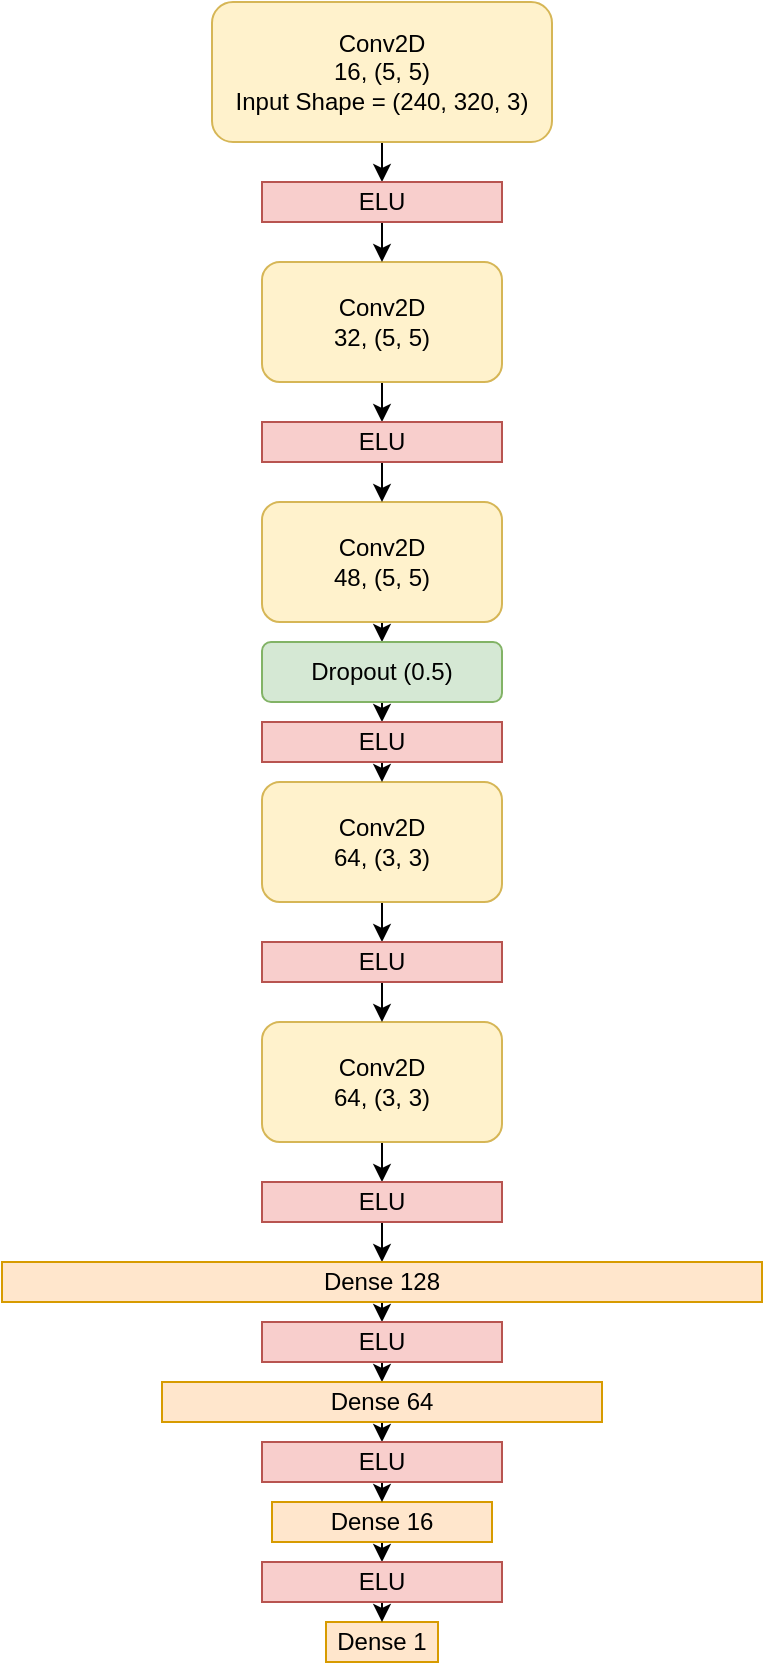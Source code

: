 <mxfile version="13.6.6" type="device"><diagram id="haF4Ufi2IfZkt_KSvMV1" name="Page-1"><mxGraphModel dx="1355" dy="752" grid="1" gridSize="10" guides="1" tooltips="1" connect="1" arrows="1" fold="1" page="1" pageScale="1" pageWidth="827" pageHeight="1169" math="0" shadow="0"><root><mxCell id="0"/><mxCell id="1" parent="0"/><mxCell id="3SGn_ORJKpMUS6czTicQ-23" style="edgeStyle=orthogonalEdgeStyle;rounded=0;orthogonalLoop=1;jettySize=auto;html=1;exitX=0.5;exitY=1;exitDx=0;exitDy=0;entryX=0.5;entryY=0;entryDx=0;entryDy=0;" edge="1" parent="1" source="3SGn_ORJKpMUS6czTicQ-1" target="3SGn_ORJKpMUS6czTicQ-22"><mxGeometry relative="1" as="geometry"/></mxCell><mxCell id="3SGn_ORJKpMUS6czTicQ-1" value="Conv2D&lt;br&gt;16, (5, 5)&lt;br&gt;Input Shape = (240, 320, 3)" style="rounded=1;whiteSpace=wrap;html=1;fillColor=#fff2cc;strokeColor=#d6b656;" vertex="1" parent="1"><mxGeometry x="335" y="20" width="170" height="70" as="geometry"/></mxCell><mxCell id="3SGn_ORJKpMUS6czTicQ-25" style="edgeStyle=orthogonalEdgeStyle;rounded=0;orthogonalLoop=1;jettySize=auto;html=1;exitX=0.5;exitY=1;exitDx=0;exitDy=0;entryX=0.5;entryY=0;entryDx=0;entryDy=0;" edge="1" parent="1" source="3SGn_ORJKpMUS6czTicQ-2" target="3SGn_ORJKpMUS6czTicQ-10"><mxGeometry relative="1" as="geometry"/></mxCell><mxCell id="3SGn_ORJKpMUS6czTicQ-2" value="&lt;span&gt;Conv2D&lt;/span&gt;&lt;br&gt;&lt;span&gt;32, (5, 5)&lt;/span&gt;" style="rounded=1;whiteSpace=wrap;html=1;fillColor=#fff2cc;strokeColor=#d6b656;" vertex="1" parent="1"><mxGeometry x="360" y="150" width="120" height="60" as="geometry"/></mxCell><mxCell id="3SGn_ORJKpMUS6czTicQ-27" style="edgeStyle=orthogonalEdgeStyle;rounded=0;orthogonalLoop=1;jettySize=auto;html=1;exitX=0.5;exitY=1;exitDx=0;exitDy=0;entryX=0.5;entryY=0;entryDx=0;entryDy=0;" edge="1" parent="1" source="3SGn_ORJKpMUS6czTicQ-4" target="3SGn_ORJKpMUS6czTicQ-6"><mxGeometry relative="1" as="geometry"/></mxCell><mxCell id="3SGn_ORJKpMUS6czTicQ-4" value="&lt;span&gt;Conv2D&lt;/span&gt;&lt;br&gt;&lt;span&gt;48, (5, 5)&lt;/span&gt;" style="rounded=1;whiteSpace=wrap;html=1;fillColor=#fff2cc;strokeColor=#d6b656;" vertex="1" parent="1"><mxGeometry x="360" y="270" width="120" height="60" as="geometry"/></mxCell><mxCell id="3SGn_ORJKpMUS6czTicQ-28" style="edgeStyle=orthogonalEdgeStyle;rounded=0;orthogonalLoop=1;jettySize=auto;html=1;exitX=0.5;exitY=1;exitDx=0;exitDy=0;entryX=0.5;entryY=0;entryDx=0;entryDy=0;" edge="1" parent="1" source="3SGn_ORJKpMUS6czTicQ-6" target="3SGn_ORJKpMUS6czTicQ-12"><mxGeometry relative="1" as="geometry"/></mxCell><mxCell id="3SGn_ORJKpMUS6czTicQ-6" value="Dropout (0.5)" style="rounded=1;whiteSpace=wrap;html=1;fillColor=#d5e8d4;strokeColor=#82b366;" vertex="1" parent="1"><mxGeometry x="360" y="340" width="120" height="30" as="geometry"/></mxCell><mxCell id="3SGn_ORJKpMUS6czTicQ-30" style="edgeStyle=orthogonalEdgeStyle;rounded=0;orthogonalLoop=1;jettySize=auto;html=1;exitX=0.5;exitY=1;exitDx=0;exitDy=0;entryX=0.5;entryY=0;entryDx=0;entryDy=0;" edge="1" parent="1" source="3SGn_ORJKpMUS6czTicQ-7" target="3SGn_ORJKpMUS6czTicQ-13"><mxGeometry relative="1" as="geometry"/></mxCell><mxCell id="3SGn_ORJKpMUS6czTicQ-7" value="&lt;span&gt;Conv2D&lt;/span&gt;&lt;br&gt;&lt;span&gt;64, (3, 3)&lt;/span&gt;" style="rounded=1;whiteSpace=wrap;html=1;fillColor=#fff2cc;strokeColor=#d6b656;" vertex="1" parent="1"><mxGeometry x="360" y="410" width="120" height="60" as="geometry"/></mxCell><mxCell id="3SGn_ORJKpMUS6czTicQ-33" style="edgeStyle=orthogonalEdgeStyle;rounded=0;orthogonalLoop=1;jettySize=auto;html=1;exitX=0.5;exitY=1;exitDx=0;exitDy=0;entryX=0.5;entryY=0;entryDx=0;entryDy=0;" edge="1" parent="1" source="3SGn_ORJKpMUS6czTicQ-8" target="3SGn_ORJKpMUS6czTicQ-14"><mxGeometry relative="1" as="geometry"/></mxCell><mxCell id="3SGn_ORJKpMUS6czTicQ-8" value="&lt;span&gt;Conv2D&lt;/span&gt;&lt;br&gt;&lt;span&gt;64, (3, 3)&lt;/span&gt;" style="rounded=1;whiteSpace=wrap;html=1;fillColor=#fff2cc;strokeColor=#d6b656;" vertex="1" parent="1"><mxGeometry x="360" y="530" width="120" height="60" as="geometry"/></mxCell><mxCell id="3SGn_ORJKpMUS6czTicQ-26" style="edgeStyle=orthogonalEdgeStyle;rounded=0;orthogonalLoop=1;jettySize=auto;html=1;exitX=0.5;exitY=1;exitDx=0;exitDy=0;entryX=0.5;entryY=0;entryDx=0;entryDy=0;" edge="1" parent="1" source="3SGn_ORJKpMUS6czTicQ-10" target="3SGn_ORJKpMUS6czTicQ-4"><mxGeometry relative="1" as="geometry"/></mxCell><mxCell id="3SGn_ORJKpMUS6czTicQ-10" value="ELU&lt;span style=&quot;color: rgba(0 , 0 , 0 , 0) ; font-family: monospace ; font-size: 0px&quot;&gt;%3CmxGraphModel%3E%3Croot%3E%3CmxCell%20id%3D%220%22%2F%3E%3CmxCell%20id%3D%221%22%20parent%3D%220%22%2F%3E%3CmxCell%20id%3D%222%22%20value%3D%22%26lt%3Bspan%26gt%3BConv2D%26lt%3B%2Fspan%26gt%3B%26lt%3Bbr%26gt%3B%26lt%3Bspan%26gt%3B64%2C%20(3%2C%203)%26lt%3B%2Fspan%26gt%3B%22%20style%3D%22rounded%3D1%3BwhiteSpace%3Dwrap%3Bhtml%3D1%3B%22%20vertex%3D%221%22%20parent%3D%221%22%3E%3CmxGeometry%20x%3D%22350%22%20y%3D%22820%22%20width%3D%22120%22%20height%3D%2260%22%20as%3D%22geometry%22%2F%3E%3C%2FmxCell%3E%3C%2Froot%3E%3C%2FmxGraphModel%3E&lt;/span&gt;" style="rounded=0;whiteSpace=wrap;html=1;fillColor=#f8cecc;strokeColor=#b85450;" vertex="1" parent="1"><mxGeometry x="360" y="230" width="120" height="20" as="geometry"/></mxCell><mxCell id="3SGn_ORJKpMUS6czTicQ-29" style="edgeStyle=orthogonalEdgeStyle;rounded=0;orthogonalLoop=1;jettySize=auto;html=1;exitX=0.5;exitY=1;exitDx=0;exitDy=0;entryX=0.5;entryY=0;entryDx=0;entryDy=0;" edge="1" parent="1" source="3SGn_ORJKpMUS6czTicQ-12" target="3SGn_ORJKpMUS6czTicQ-7"><mxGeometry relative="1" as="geometry"/></mxCell><mxCell id="3SGn_ORJKpMUS6czTicQ-12" value="ELU&lt;span style=&quot;color: rgba(0 , 0 , 0 , 0) ; font-family: monospace ; font-size: 0px&quot;&gt;%3CmxGraphModel%3E%3Croot%3E%3CmxCell%20id%3D%220%22%2F%3E%3CmxCell%20id%3D%221%22%20parent%3D%220%22%2F%3E%3CmxCell%20id%3D%222%22%20value%3D%22%26lt%3Bspan%26gt%3BConv2D%26lt%3B%2Fspan%26gt%3B%26lt%3Bbr%26gt%3B%26lt%3Bspan%26gt%3B64%2C%20(3%2C%203)%26lt%3B%2Fspan%26gt%3B%22%20style%3D%22rounded%3D1%3BwhiteSpace%3Dwrap%3Bhtml%3D1%3B%22%20vertex%3D%221%22%20parent%3D%221%22%3E%3CmxGeometry%20x%3D%22350%22%20y%3D%22820%22%20width%3D%22120%22%20height%3D%2260%22%20as%3D%22geometry%22%2F%3E%3C%2FmxCell%3E%3C%2Froot%3E%3C%2FmxGraphModel%3E&lt;/span&gt;" style="rounded=0;whiteSpace=wrap;html=1;fillColor=#f8cecc;strokeColor=#b85450;" vertex="1" parent="1"><mxGeometry x="360" y="380" width="120" height="20" as="geometry"/></mxCell><mxCell id="3SGn_ORJKpMUS6czTicQ-31" style="edgeStyle=orthogonalEdgeStyle;rounded=0;orthogonalLoop=1;jettySize=auto;html=1;exitX=0.5;exitY=1;exitDx=0;exitDy=0;entryX=0.5;entryY=0;entryDx=0;entryDy=0;" edge="1" parent="1" source="3SGn_ORJKpMUS6czTicQ-13" target="3SGn_ORJKpMUS6czTicQ-8"><mxGeometry relative="1" as="geometry"/></mxCell><mxCell id="3SGn_ORJKpMUS6czTicQ-13" value="ELU&lt;span style=&quot;color: rgba(0 , 0 , 0 , 0) ; font-family: monospace ; font-size: 0px&quot;&gt;%3CmxGraphModel%3E%3Croot%3E%3CmxCell%20id%3D%220%22%2F%3E%3CmxCell%20id%3D%221%22%20parent%3D%220%22%2F%3E%3CmxCell%20id%3D%222%22%20value%3D%22%26lt%3Bspan%26gt%3BConv2D%26lt%3B%2Fspan%26gt%3B%26lt%3Bbr%26gt%3B%26lt%3Bspan%26gt%3B64%2C%20(3%2C%203)%26lt%3B%2Fspan%26gt%3B%22%20style%3D%22rounded%3D1%3BwhiteSpace%3Dwrap%3Bhtml%3D1%3B%22%20vertex%3D%221%22%20parent%3D%221%22%3E%3CmxGeometry%20x%3D%22350%22%20y%3D%22820%22%20width%3D%22120%22%20height%3D%2260%22%20as%3D%22geometry%22%2F%3E%3C%2FmxCell%3E%3C%2Froot%3E%3C%2FmxGraphModel%3E&lt;/span&gt;" style="rounded=0;whiteSpace=wrap;html=1;fillColor=#f8cecc;strokeColor=#b85450;" vertex="1" parent="1"><mxGeometry x="360" y="490" width="120" height="20" as="geometry"/></mxCell><mxCell id="3SGn_ORJKpMUS6czTicQ-34" style="edgeStyle=orthogonalEdgeStyle;rounded=0;orthogonalLoop=1;jettySize=auto;html=1;exitX=0.5;exitY=1;exitDx=0;exitDy=0;entryX=0.5;entryY=0;entryDx=0;entryDy=0;" edge="1" parent="1" source="3SGn_ORJKpMUS6czTicQ-14" target="3SGn_ORJKpMUS6czTicQ-15"><mxGeometry relative="1" as="geometry"/></mxCell><mxCell id="3SGn_ORJKpMUS6czTicQ-14" value="ELU&lt;span style=&quot;color: rgba(0 , 0 , 0 , 0) ; font-family: monospace ; font-size: 0px&quot;&gt;%3CmxGraphModel%3E%3Croot%3E%3CmxCell%20id%3D%220%22%2F%3E%3CmxCell%20id%3D%221%22%20parent%3D%220%22%2F%3E%3CmxCell%20id%3D%222%22%20value%3D%22%26lt%3Bspan%26gt%3BConv2D%26lt%3B%2Fspan%26gt%3B%26lt%3Bbr%26gt%3B%26lt%3Bspan%26gt%3B64%2C%20(3%2C%203)%26lt%3B%2Fspan%26gt%3B%22%20style%3D%22rounded%3D1%3BwhiteSpace%3Dwrap%3Bhtml%3D1%3B%22%20vertex%3D%221%22%20parent%3D%221%22%3E%3CmxGeometry%20x%3D%22350%22%20y%3D%22820%22%20width%3D%22120%22%20height%3D%2260%22%20as%3D%22geometry%22%2F%3E%3C%2FmxCell%3E%3C%2Froot%3E%3C%2FmxGraphModel%3E&lt;/span&gt;" style="rounded=0;whiteSpace=wrap;html=1;fillColor=#f8cecc;strokeColor=#b85450;" vertex="1" parent="1"><mxGeometry x="360" y="610" width="120" height="20" as="geometry"/></mxCell><mxCell id="3SGn_ORJKpMUS6czTicQ-35" style="edgeStyle=orthogonalEdgeStyle;rounded=0;orthogonalLoop=1;jettySize=auto;html=1;exitX=0.5;exitY=1;exitDx=0;exitDy=0;entryX=0.5;entryY=0;entryDx=0;entryDy=0;" edge="1" parent="1" source="3SGn_ORJKpMUS6czTicQ-15" target="3SGn_ORJKpMUS6czTicQ-16"><mxGeometry relative="1" as="geometry"/></mxCell><mxCell id="3SGn_ORJKpMUS6czTicQ-15" value="Dense 128" style="rounded=0;whiteSpace=wrap;html=1;fillColor=#ffe6cc;strokeColor=#d79b00;" vertex="1" parent="1"><mxGeometry x="230" y="650" width="380" height="20" as="geometry"/></mxCell><mxCell id="3SGn_ORJKpMUS6czTicQ-36" style="edgeStyle=orthogonalEdgeStyle;rounded=0;orthogonalLoop=1;jettySize=auto;html=1;exitX=0.5;exitY=1;exitDx=0;exitDy=0;entryX=0.5;entryY=0;entryDx=0;entryDy=0;" edge="1" parent="1" source="3SGn_ORJKpMUS6czTicQ-16" target="3SGn_ORJKpMUS6czTicQ-17"><mxGeometry relative="1" as="geometry"/></mxCell><mxCell id="3SGn_ORJKpMUS6czTicQ-16" value="ELU&lt;span style=&quot;color: rgba(0 , 0 , 0 , 0) ; font-family: monospace ; font-size: 0px&quot;&gt;%3CmxGraphModel%3E%3Croot%3E%3CmxCell%20id%3D%220%22%2F%3E%3CmxCell%20id%3D%221%22%20parent%3D%220%22%2F%3E%3CmxCell%20id%3D%222%22%20value%3D%22%26lt%3Bspan%26gt%3BConv2D%26lt%3B%2Fspan%26gt%3B%26lt%3Bbr%26gt%3B%26lt%3Bspan%26gt%3B64%2C%20(3%2C%203)%26lt%3B%2Fspan%26gt%3B%22%20style%3D%22rounded%3D1%3BwhiteSpace%3Dwrap%3Bhtml%3D1%3B%22%20vertex%3D%221%22%20parent%3D%221%22%3E%3CmxGeometry%20x%3D%22350%22%20y%3D%22820%22%20width%3D%22120%22%20height%3D%2260%22%20as%3D%22geometry%22%2F%3E%3C%2FmxCell%3E%3C%2Froot%3E%3C%2FmxGraphModel%3E&lt;/span&gt;" style="rounded=0;whiteSpace=wrap;html=1;fillColor=#f8cecc;strokeColor=#b85450;" vertex="1" parent="1"><mxGeometry x="360" y="680" width="120" height="20" as="geometry"/></mxCell><mxCell id="3SGn_ORJKpMUS6czTicQ-37" style="edgeStyle=orthogonalEdgeStyle;rounded=0;orthogonalLoop=1;jettySize=auto;html=1;exitX=0.5;exitY=1;exitDx=0;exitDy=0;entryX=0.5;entryY=0;entryDx=0;entryDy=0;" edge="1" parent="1" source="3SGn_ORJKpMUS6czTicQ-17" target="3SGn_ORJKpMUS6czTicQ-20"><mxGeometry relative="1" as="geometry"/></mxCell><mxCell id="3SGn_ORJKpMUS6czTicQ-17" value="Dense 64" style="rounded=0;whiteSpace=wrap;html=1;fillColor=#ffe6cc;strokeColor=#d79b00;" vertex="1" parent="1"><mxGeometry x="310" y="710" width="220" height="20" as="geometry"/></mxCell><mxCell id="3SGn_ORJKpMUS6czTicQ-39" style="edgeStyle=orthogonalEdgeStyle;rounded=0;orthogonalLoop=1;jettySize=auto;html=1;exitX=0.5;exitY=1;exitDx=0;exitDy=0;entryX=0.5;entryY=0;entryDx=0;entryDy=0;" edge="1" parent="1" source="3SGn_ORJKpMUS6czTicQ-18" target="3SGn_ORJKpMUS6czTicQ-21"><mxGeometry relative="1" as="geometry"/></mxCell><mxCell id="3SGn_ORJKpMUS6czTicQ-18" value="Dense 16" style="rounded=0;whiteSpace=wrap;html=1;fillColor=#ffe6cc;strokeColor=#d79b00;" vertex="1" parent="1"><mxGeometry x="365" y="770" width="110" height="20" as="geometry"/></mxCell><mxCell id="3SGn_ORJKpMUS6czTicQ-19" value="Dense 1" style="rounded=0;whiteSpace=wrap;html=1;fillColor=#ffe6cc;strokeColor=#d79b00;" vertex="1" parent="1"><mxGeometry x="392" y="830" width="56" height="20" as="geometry"/></mxCell><mxCell id="3SGn_ORJKpMUS6czTicQ-38" style="edgeStyle=orthogonalEdgeStyle;rounded=0;orthogonalLoop=1;jettySize=auto;html=1;exitX=0.5;exitY=1;exitDx=0;exitDy=0;entryX=0.5;entryY=0;entryDx=0;entryDy=0;" edge="1" parent="1" source="3SGn_ORJKpMUS6czTicQ-20" target="3SGn_ORJKpMUS6czTicQ-18"><mxGeometry relative="1" as="geometry"/></mxCell><mxCell id="3SGn_ORJKpMUS6czTicQ-20" value="ELU&lt;span style=&quot;color: rgba(0 , 0 , 0 , 0) ; font-family: monospace ; font-size: 0px&quot;&gt;%3CmxGraphModel%3E%3Croot%3E%3CmxCell%20id%3D%220%22%2F%3E%3CmxCell%20id%3D%221%22%20parent%3D%220%22%2F%3E%3CmxCell%20id%3D%222%22%20value%3D%22%26lt%3Bspan%26gt%3BConv2D%26lt%3B%2Fspan%26gt%3B%26lt%3Bbr%26gt%3B%26lt%3Bspan%26gt%3B64%2C%20(3%2C%203)%26lt%3B%2Fspan%26gt%3B%22%20style%3D%22rounded%3D1%3BwhiteSpace%3Dwrap%3Bhtml%3D1%3B%22%20vertex%3D%221%22%20parent%3D%221%22%3E%3CmxGeometry%20x%3D%22350%22%20y%3D%22820%22%20width%3D%22120%22%20height%3D%2260%22%20as%3D%22geometry%22%2F%3E%3C%2FmxCell%3E%3C%2Froot%3E%3C%2FmxGraphModel%3E&lt;/span&gt;" style="rounded=0;whiteSpace=wrap;html=1;fillColor=#f8cecc;strokeColor=#b85450;" vertex="1" parent="1"><mxGeometry x="360" y="740" width="120" height="20" as="geometry"/></mxCell><mxCell id="3SGn_ORJKpMUS6czTicQ-40" style="edgeStyle=orthogonalEdgeStyle;rounded=0;orthogonalLoop=1;jettySize=auto;html=1;exitX=0.5;exitY=1;exitDx=0;exitDy=0;entryX=0.5;entryY=0;entryDx=0;entryDy=0;" edge="1" parent="1" source="3SGn_ORJKpMUS6czTicQ-21" target="3SGn_ORJKpMUS6czTicQ-19"><mxGeometry relative="1" as="geometry"/></mxCell><mxCell id="3SGn_ORJKpMUS6czTicQ-21" value="ELU&lt;span style=&quot;color: rgba(0 , 0 , 0 , 0) ; font-family: monospace ; font-size: 0px&quot;&gt;%3CmxGraphModel%3E%3Croot%3E%3CmxCell%20id%3D%220%22%2F%3E%3CmxCell%20id%3D%221%22%20parent%3D%220%22%2F%3E%3CmxCell%20id%3D%222%22%20value%3D%22%26lt%3Bspan%26gt%3BConv2D%26lt%3B%2Fspan%26gt%3B%26lt%3Bbr%26gt%3B%26lt%3Bspan%26gt%3B64%2C%20(3%2C%203)%26lt%3B%2Fspan%26gt%3B%22%20style%3D%22rounded%3D1%3BwhiteSpace%3Dwrap%3Bhtml%3D1%3B%22%20vertex%3D%221%22%20parent%3D%221%22%3E%3CmxGeometry%20x%3D%22350%22%20y%3D%22820%22%20width%3D%22120%22%20height%3D%2260%22%20as%3D%22geometry%22%2F%3E%3C%2FmxCell%3E%3C%2Froot%3E%3C%2FmxGraphModel%3E&lt;/span&gt;" style="rounded=0;whiteSpace=wrap;html=1;fillColor=#f8cecc;strokeColor=#b85450;" vertex="1" parent="1"><mxGeometry x="360" y="800" width="120" height="20" as="geometry"/></mxCell><mxCell id="3SGn_ORJKpMUS6czTicQ-24" style="edgeStyle=orthogonalEdgeStyle;rounded=0;orthogonalLoop=1;jettySize=auto;html=1;exitX=0.5;exitY=1;exitDx=0;exitDy=0;entryX=0.5;entryY=0;entryDx=0;entryDy=0;" edge="1" parent="1" source="3SGn_ORJKpMUS6czTicQ-22" target="3SGn_ORJKpMUS6czTicQ-2"><mxGeometry relative="1" as="geometry"/></mxCell><mxCell id="3SGn_ORJKpMUS6czTicQ-22" value="ELU&lt;span style=&quot;color: rgba(0 , 0 , 0 , 0) ; font-family: monospace ; font-size: 0px&quot;&gt;%3CmxGraphModel%3E%3Croot%3E%3CmxCell%20id%3D%220%22%2F%3E%3CmxCell%20id%3D%221%22%20parent%3D%220%22%2F%3E%3CmxCell%20id%3D%222%22%20value%3D%22%26lt%3Bspan%26gt%3BConv2D%26lt%3B%2Fspan%26gt%3B%26lt%3Bbr%26gt%3B%26lt%3Bspan%26gt%3B64%2C%20(3%2C%203)%26lt%3B%2Fspan%26gt%3B%22%20style%3D%22rounded%3D1%3BwhiteSpace%3Dwrap%3Bhtml%3D1%3B%22%20vertex%3D%221%22%20parent%3D%221%22%3E%3CmxGeometry%20x%3D%22350%22%20y%3D%22820%22%20width%3D%22120%22%20height%3D%2260%22%20as%3D%22geometry%22%2F%3E%3C%2FmxCell%3E%3C%2Froot%3E%3C%2FmxGraphModel%3E&lt;/span&gt;" style="rounded=0;whiteSpace=wrap;html=1;fillColor=#f8cecc;strokeColor=#b85450;" vertex="1" parent="1"><mxGeometry x="360" y="110" width="120" height="20" as="geometry"/></mxCell></root></mxGraphModel></diagram></mxfile>